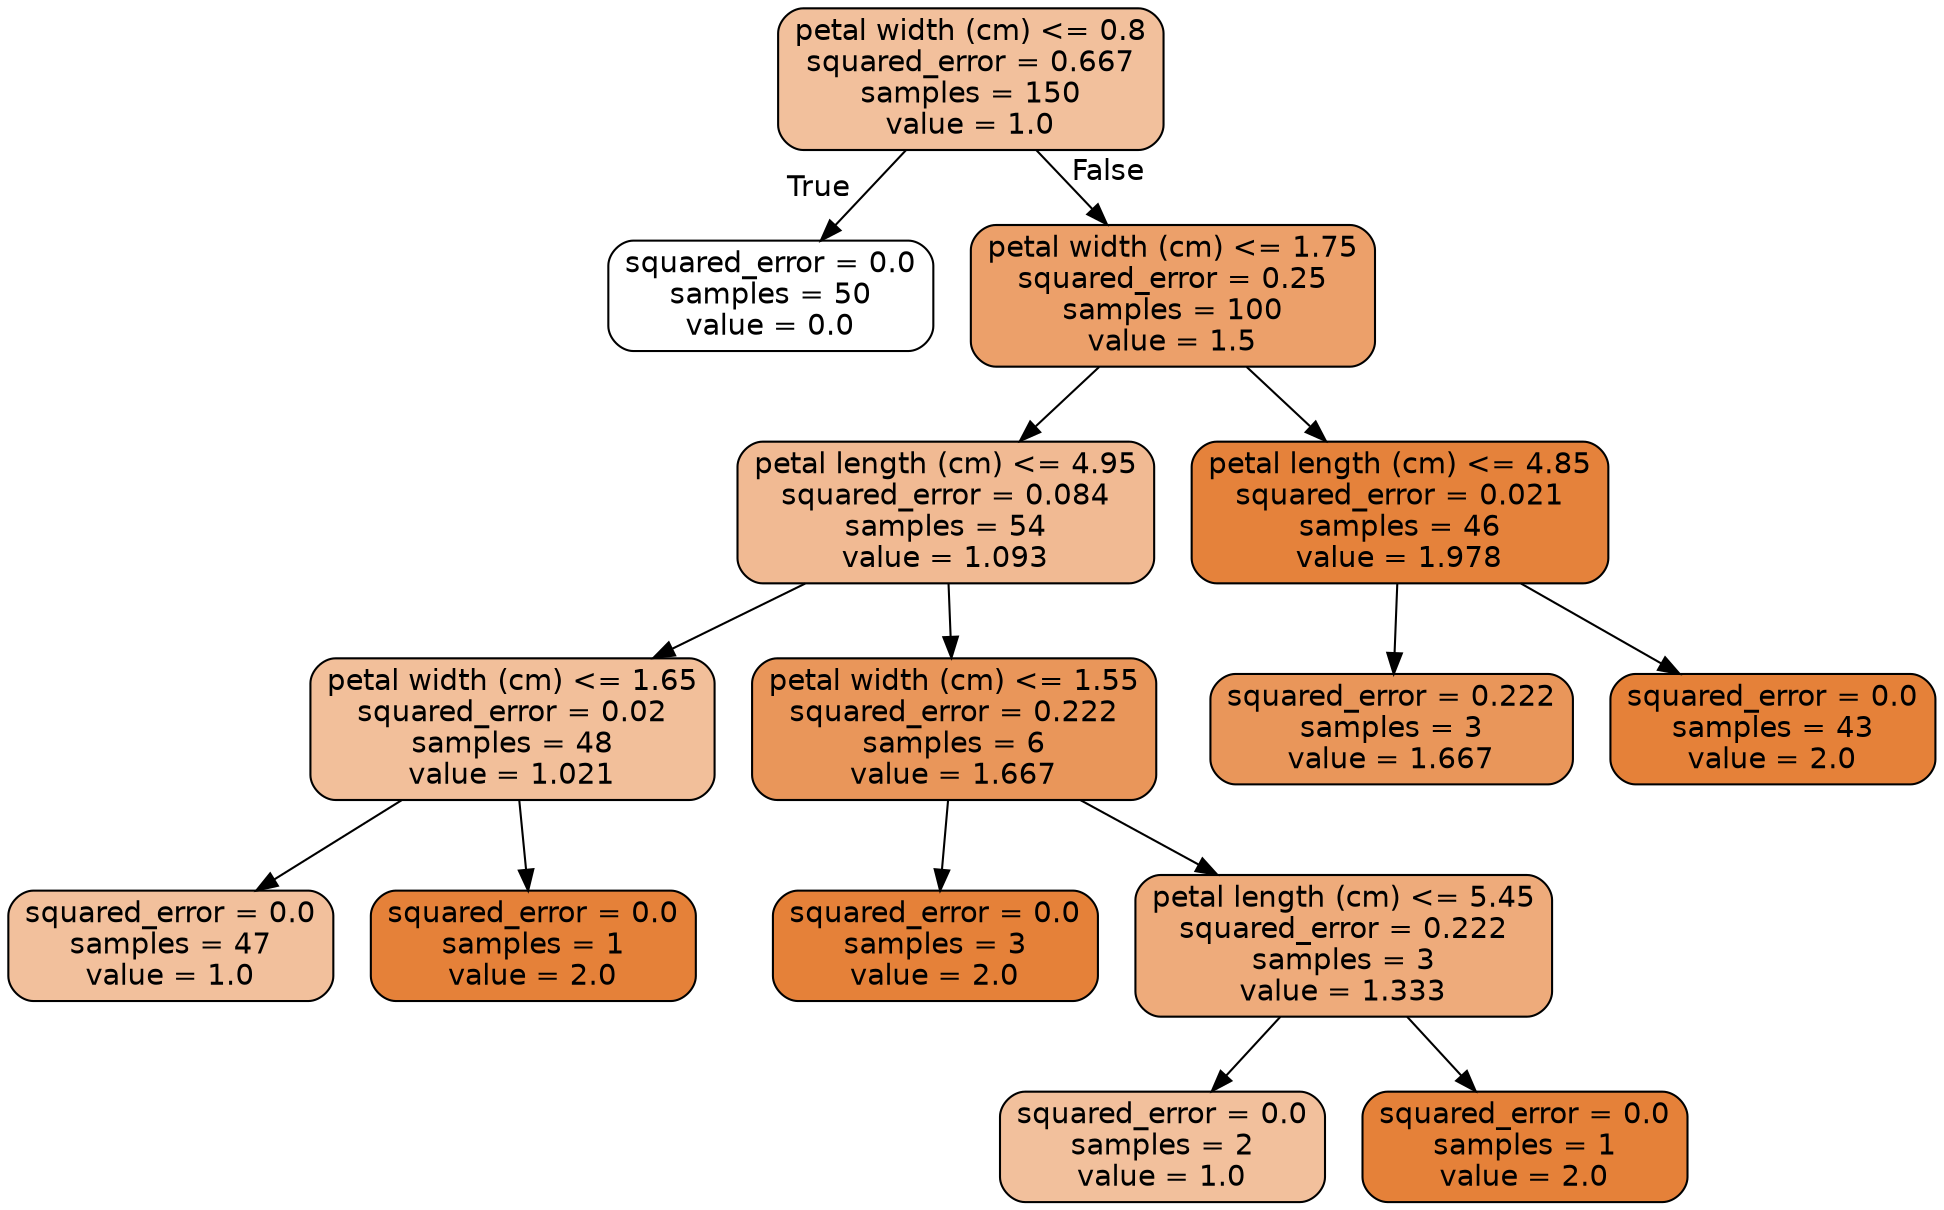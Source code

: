 digraph Tree {
node [shape=box, style="filled, rounded", color="black", fontname="helvetica"] ;
edge [fontname="helvetica"] ;
0 [label="petal width (cm) <= 0.8\nsquared_error = 0.667\nsamples = 150\nvalue = 1.0", fillcolor="#f2c09c"] ;
1 [label="squared_error = 0.0\nsamples = 50\nvalue = 0.0", fillcolor="#ffffff"] ;
0 -> 1 [labeldistance=2.5, labelangle=45, headlabel="True"] ;
2 [label="petal width (cm) <= 1.75\nsquared_error = 0.25\nsamples = 100\nvalue = 1.5", fillcolor="#eca06a"] ;
0 -> 2 [labeldistance=2.5, labelangle=-45, headlabel="False"] ;
3 [label="petal length (cm) <= 4.95\nsquared_error = 0.084\nsamples = 54\nvalue = 1.093", fillcolor="#f1ba93"] ;
2 -> 3 ;
4 [label="petal width (cm) <= 1.65\nsquared_error = 0.02\nsamples = 48\nvalue = 1.021", fillcolor="#f2bf9a"] ;
3 -> 4 ;
5 [label="squared_error = 0.0\nsamples = 47\nvalue = 1.0", fillcolor="#f2c09c"] ;
4 -> 5 ;
6 [label="squared_error = 0.0\nsamples = 1\nvalue = 2.0", fillcolor="#e58139"] ;
4 -> 6 ;
7 [label="petal width (cm) <= 1.55\nsquared_error = 0.222\nsamples = 6\nvalue = 1.667", fillcolor="#e9965a"] ;
3 -> 7 ;
8 [label="squared_error = 0.0\nsamples = 3\nvalue = 2.0", fillcolor="#e58139"] ;
7 -> 8 ;
9 [label="petal length (cm) <= 5.45\nsquared_error = 0.222\nsamples = 3\nvalue = 1.333", fillcolor="#eeab7b"] ;
7 -> 9 ;
10 [label="squared_error = 0.0\nsamples = 2\nvalue = 1.0", fillcolor="#f2c09c"] ;
9 -> 10 ;
11 [label="squared_error = 0.0\nsamples = 1\nvalue = 2.0", fillcolor="#e58139"] ;
9 -> 11 ;
12 [label="petal length (cm) <= 4.85\nsquared_error = 0.021\nsamples = 46\nvalue = 1.978", fillcolor="#e5823b"] ;
2 -> 12 ;
13 [label="squared_error = 0.222\nsamples = 3\nvalue = 1.667", fillcolor="#e9965a"] ;
12 -> 13 ;
14 [label="squared_error = 0.0\nsamples = 43\nvalue = 2.0", fillcolor="#e58139"] ;
12 -> 14 ;
}
